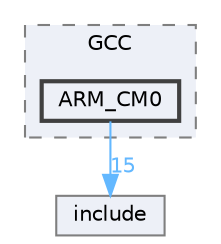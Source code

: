digraph "D:/Projects/Raspberrypi_pico/pico_freertos_final/freertos_pico2/pico_freertos/FreeRTOS-Kernel/portable/GCC/ARM_CM0"
{
 // LATEX_PDF_SIZE
  bgcolor="transparent";
  edge [fontname=Helvetica,fontsize=10,labelfontname=Helvetica,labelfontsize=10];
  node [fontname=Helvetica,fontsize=10,shape=box,height=0.2,width=0.4];
  compound=true
  subgraph clusterdir_d47f747b1f9f69e8b995df24b56b1471 {
    graph [ bgcolor="#edf0f7", pencolor="grey50", label="GCC", fontname=Helvetica,fontsize=10 style="filled,dashed", URL="dir_d47f747b1f9f69e8b995df24b56b1471.html",tooltip=""]
  dir_ee2dda78226417788405df68d9adeaf5 [label="ARM_CM0", fillcolor="#edf0f7", color="grey25", style="filled,bold", URL="dir_ee2dda78226417788405df68d9adeaf5.html",tooltip=""];
  }
  dir_c69ece34c3f150cb2c6f1098178b172a [label="include", fillcolor="#edf0f7", color="grey50", style="filled", URL="dir_c69ece34c3f150cb2c6f1098178b172a.html",tooltip=""];
  dir_ee2dda78226417788405df68d9adeaf5->dir_c69ece34c3f150cb2c6f1098178b172a [headlabel="15", labeldistance=1.5 headhref="dir_000018_000125.html" href="dir_000018_000125.html" color="steelblue1" fontcolor="steelblue1"];
}
